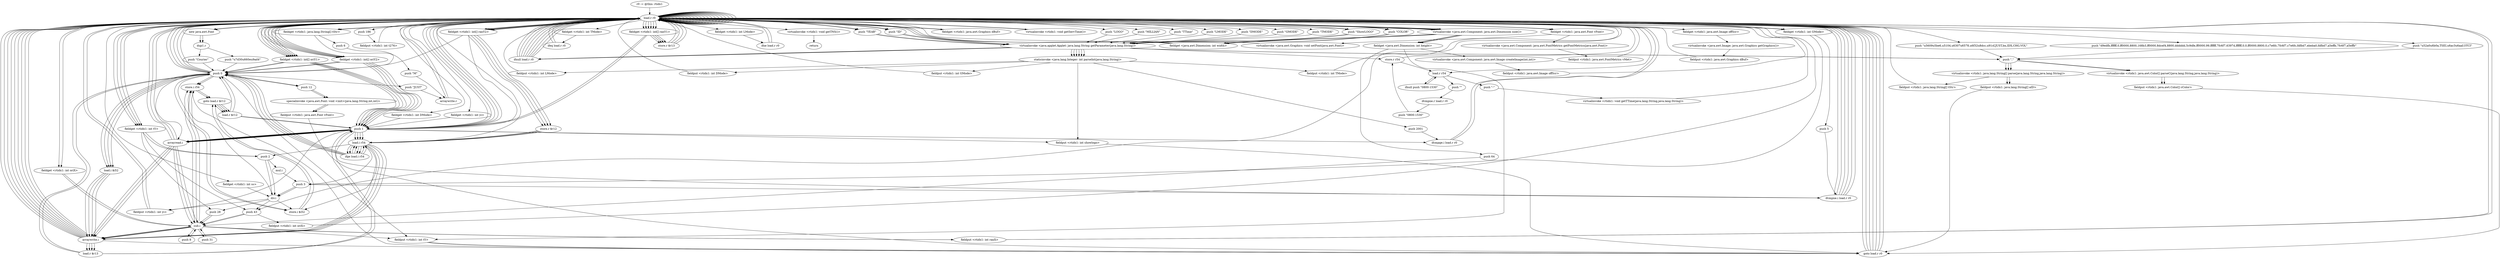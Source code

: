 digraph "" {
    "r0 := @this: rtidx1"
    "load.r r0"
    "r0 := @this: rtidx1"->"load.r r0";
    "push \"YEAR\""
    "load.r r0"->"push \"YEAR\"";
    "virtualinvoke <java.applet.Applet: java.lang.String getParameter(java.lang.String)>"
    "push \"YEAR\""->"virtualinvoke <java.applet.Applet: java.lang.String getParameter(java.lang.String)>";
    "ifnull load.r r0"
    "virtualinvoke <java.applet.Applet: java.lang.String getParameter(java.lang.String)>"->"ifnull load.r r0";
    "ifnull load.r r0"->"load.r r0";
    "load.r r0"->"push \"YEAR\"";
    "push \"YEAR\""->"virtualinvoke <java.applet.Applet: java.lang.String getParameter(java.lang.String)>";
    "staticinvoke <java.lang.Integer: int parseInt(java.lang.String)>"
    "virtualinvoke <java.applet.Applet: java.lang.String getParameter(java.lang.String)>"->"staticinvoke <java.lang.Integer: int parseInt(java.lang.String)>";
    "push 2001"
    "staticinvoke <java.lang.Integer: int parseInt(java.lang.String)>"->"push 2001";
    "ifcmpge.i load.r r0"
    "push 2001"->"ifcmpge.i load.r r0";
    "ifcmpge.i load.r r0"->"load.r r0";
    "push 186"
    "load.r r0"->"push 186";
    "fieldput <rtidx1: int t276>"
    "push 186"->"fieldput <rtidx1: int t276>";
    "fieldput <rtidx1: int t276>"->"load.r r0";
    "push \"ID\""
    "load.r r0"->"push \"ID\"";
    "push \"ID\""->"virtualinvoke <java.applet.Applet: java.lang.String getParameter(java.lang.String)>";
    "virtualinvoke <java.applet.Applet: java.lang.String getParameter(java.lang.String)>"->"ifnull load.r r0";
    "ifnull load.r r0"->"load.r r0";
    "load.r r0"->"load.r r0";
    "load.r r0"->"load.r r0";
    "load.r r0"->"push \"ID\"";
    "push \"ID\""->"virtualinvoke <java.applet.Applet: java.lang.String getParameter(java.lang.String)>";
    "push \",\""
    "virtualinvoke <java.applet.Applet: java.lang.String getParameter(java.lang.String)>"->"push \",\"";
    "virtualinvoke <rtidx1: java.lang.String[] parse(java.lang.String,java.lang.String)>"
    "push \",\""->"virtualinvoke <rtidx1: java.lang.String[] parse(java.lang.String,java.lang.String)>";
    "fieldput <rtidx1: java.lang.String[] aID>"
    "virtualinvoke <rtidx1: java.lang.String[] parse(java.lang.String,java.lang.String)>"->"fieldput <rtidx1: java.lang.String[] aID>";
    "goto load.r r0"
    "fieldput <rtidx1: java.lang.String[] aID>"->"goto load.r r0";
    "goto load.r r0"->"load.r r0";
    "load.r r0"->"load.r r0";
    "push \"\u5609\u5be6,\u5104,\u6307\u6578,\u6f32\u8dcc,\u91cf,JUST,bn,IDX,CHG,VOL\""
    "load.r r0"->"push \"\u5609\u5be6,\u5104,\u6307\u6578,\u6f32\u8dcc,\u91cf,JUST,bn,IDX,CHG,VOL\"";
    "push \"\u5609\u5be6,\u5104,\u6307\u6578,\u6f32\u8dcc,\u91cf,JUST,bn,IDX,CHG,VOL\""->"push \",\"";
    "push \",\""->"virtualinvoke <rtidx1: java.lang.String[] parse(java.lang.String,java.lang.String)>";
    "fieldput <rtidx1: java.lang.String[] tStr>"
    "virtualinvoke <rtidx1: java.lang.String[] parse(java.lang.String,java.lang.String)>"->"fieldput <rtidx1: java.lang.String[] tStr>";
    "fieldput <rtidx1: java.lang.String[] tStr>"->"load.r r0";
    "push \"LOGO\""
    "load.r r0"->"push \"LOGO\"";
    "push \"LOGO\""->"virtualinvoke <java.applet.Applet: java.lang.String getParameter(java.lang.String)>";
    "virtualinvoke <java.applet.Applet: java.lang.String getParameter(java.lang.String)>"->"ifnull load.r r0";
    "ifnull load.r r0"->"load.r r0";
    "fieldget <rtidx1: java.lang.String[] tStr>"
    "load.r r0"->"fieldget <rtidx1: java.lang.String[] tStr>";
    "push 0"
    "fieldget <rtidx1: java.lang.String[] tStr>"->"push 0";
    "push \"JUST\""
    "push 0"->"push \"JUST\"";
    "arraywrite.r"
    "push \"JUST\""->"arraywrite.r";
    "arraywrite.r"->"load.r r0";
    "push \"MILLIAN\""
    "load.r r0"->"push \"MILLIAN\"";
    "push \"MILLIAN\""->"virtualinvoke <java.applet.Applet: java.lang.String getParameter(java.lang.String)>";
    "virtualinvoke <java.applet.Applet: java.lang.String getParameter(java.lang.String)>"->"ifnull load.r r0";
    "ifnull load.r r0"->"load.r r0";
    "load.r r0"->"fieldget <rtidx1: java.lang.String[] tStr>";
    "push 6"
    "fieldget <rtidx1: java.lang.String[] tStr>"->"push 6";
    "push \"M\""
    "push 6"->"push \"M\"";
    "push \"M\""->"arraywrite.r";
    "arraywrite.r"->"load.r r0";
    "push \"TTime\""
    "load.r r0"->"push \"TTime\"";
    "push \"TTime\""->"virtualinvoke <java.applet.Applet: java.lang.String getParameter(java.lang.String)>";
    "store.r r54"
    "virtualinvoke <java.applet.Applet: java.lang.String getParameter(java.lang.String)>"->"store.r r54";
    "load.r r54"
    "store.r r54"->"load.r r54";
    "ifnull push \"0800-1530\""
    "load.r r54"->"ifnull push \"0800-1530\"";
    "ifnull push \"0800-1530\""->"load.r r54";
    "push \"\""
    "load.r r54"->"push \"\"";
    "ifcmpne.r load.r r0"
    "push \"\""->"ifcmpne.r load.r r0";
    "push \"0800-1530\""
    "ifcmpne.r load.r r0"->"push \"0800-1530\"";
    "push \"0800-1530\""->"store.r r54";
    "store.r r54"->"load.r r0";
    "load.r r0"->"load.r r54";
    "push \"-\""
    "load.r r54"->"push \"-\"";
    "virtualinvoke <rtidx1: void getTTime(java.lang.String,java.lang.String)>"
    "push \"-\""->"virtualinvoke <rtidx1: void getTTime(java.lang.String,java.lang.String)>";
    "virtualinvoke <rtidx1: void getTTime(java.lang.String,java.lang.String)>"->"load.r r0";
    "load.r r0"->"load.r r0";
    "push \"LMODE\""
    "load.r r0"->"push \"LMODE\"";
    "push \"LMODE\""->"virtualinvoke <java.applet.Applet: java.lang.String getParameter(java.lang.String)>";
    "virtualinvoke <java.applet.Applet: java.lang.String getParameter(java.lang.String)>"->"staticinvoke <java.lang.Integer: int parseInt(java.lang.String)>";
    "fieldput <rtidx1: int LMode>"
    "staticinvoke <java.lang.Integer: int parseInt(java.lang.String)>"->"fieldput <rtidx1: int LMode>";
    "fieldput <rtidx1: int LMode>"->"load.r r0";
    "load.r r0"->"load.r r0";
    "push \"DMODE\""
    "load.r r0"->"push \"DMODE\"";
    "push \"DMODE\""->"virtualinvoke <java.applet.Applet: java.lang.String getParameter(java.lang.String)>";
    "virtualinvoke <java.applet.Applet: java.lang.String getParameter(java.lang.String)>"->"staticinvoke <java.lang.Integer: int parseInt(java.lang.String)>";
    "fieldput <rtidx1: int DMode>"
    "staticinvoke <java.lang.Integer: int parseInt(java.lang.String)>"->"fieldput <rtidx1: int DMode>";
    "fieldput <rtidx1: int DMode>"->"load.r r0";
    "load.r r0"->"load.r r0";
    "push \"GMODE\""
    "load.r r0"->"push \"GMODE\"";
    "push \"GMODE\""->"virtualinvoke <java.applet.Applet: java.lang.String getParameter(java.lang.String)>";
    "virtualinvoke <java.applet.Applet: java.lang.String getParameter(java.lang.String)>"->"staticinvoke <java.lang.Integer: int parseInt(java.lang.String)>";
    "fieldput <rtidx1: int GMode>"
    "staticinvoke <java.lang.Integer: int parseInt(java.lang.String)>"->"fieldput <rtidx1: int GMode>";
    "fieldput <rtidx1: int GMode>"->"load.r r0";
    "load.r r0"->"load.r r0";
    "push \"TMODE\""
    "load.r r0"->"push \"TMODE\"";
    "push \"TMODE\""->"virtualinvoke <java.applet.Applet: java.lang.String getParameter(java.lang.String)>";
    "virtualinvoke <java.applet.Applet: java.lang.String getParameter(java.lang.String)>"->"staticinvoke <java.lang.Integer: int parseInt(java.lang.String)>";
    "fieldput <rtidx1: int TMode>"
    "staticinvoke <java.lang.Integer: int parseInt(java.lang.String)>"->"fieldput <rtidx1: int TMode>";
    "fieldput <rtidx1: int TMode>"->"load.r r0";
    "push \"ShowLOGO\""
    "load.r r0"->"push \"ShowLOGO\"";
    "push \"ShowLOGO\""->"virtualinvoke <java.applet.Applet: java.lang.String getParameter(java.lang.String)>";
    "virtualinvoke <java.applet.Applet: java.lang.String getParameter(java.lang.String)>"->"ifnull load.r r0";
    "ifnull load.r r0"->"load.r r0";
    "load.r r0"->"load.r r0";
    "load.r r0"->"push \"ShowLOGO\"";
    "push \"ShowLOGO\""->"virtualinvoke <java.applet.Applet: java.lang.String getParameter(java.lang.String)>";
    "virtualinvoke <java.applet.Applet: java.lang.String getParameter(java.lang.String)>"->"staticinvoke <java.lang.Integer: int parseInt(java.lang.String)>";
    "fieldput <rtidx1: int showlogo>"
    "staticinvoke <java.lang.Integer: int parseInt(java.lang.String)>"->"fieldput <rtidx1: int showlogo>";
    "fieldput <rtidx1: int showlogo>"->"goto load.r r0";
    "goto load.r r0"->"load.r r0";
    "push \"COLOR\""
    "load.r r0"->"push \"COLOR\"";
    "push \"COLOR\""->"virtualinvoke <java.applet.Applet: java.lang.String getParameter(java.lang.String)>";
    "virtualinvoke <java.applet.Applet: java.lang.String getParameter(java.lang.String)>"->"ifnull load.r r0";
    "ifnull load.r r0"->"load.r r0";
    "load.r r0"->"load.r r0";
    "load.r r0"->"load.r r0";
    "load.r r0"->"push \"COLOR\"";
    "push \"COLOR\""->"virtualinvoke <java.applet.Applet: java.lang.String getParameter(java.lang.String)>";
    "virtualinvoke <java.applet.Applet: java.lang.String getParameter(java.lang.String)>"->"push \",\"";
    "virtualinvoke <rtidx1: java.awt.Color[] parseC(java.lang.String,java.lang.String)>"
    "push \",\""->"virtualinvoke <rtidx1: java.awt.Color[] parseC(java.lang.String,java.lang.String)>";
    "fieldput <rtidx1: java.awt.Color[] cColor>"
    "virtualinvoke <rtidx1: java.awt.Color[] parseC(java.lang.String,java.lang.String)>"->"fieldput <rtidx1: java.awt.Color[] cColor>";
    "fieldput <rtidx1: java.awt.Color[] cColor>"->"goto load.r r0";
    "goto load.r r0"->"load.r r0";
    "fieldget <rtidx1: int TMode>"
    "load.r r0"->"fieldget <rtidx1: int TMode>";
    "ifeq load.r r0"
    "fieldget <rtidx1: int TMode>"->"ifeq load.r r0";
    "ifeq load.r r0"->"load.r r0";
    "fieldget <rtidx1: int GMode>"
    "load.r r0"->"fieldget <rtidx1: int GMode>";
    "push 5"
    "fieldget <rtidx1: int GMode>"->"push 5";
    "ifcmpne.i load.r r0"
    "push 5"->"ifcmpne.i load.r r0";
    "ifcmpne.i load.r r0"->"load.r r0";
    "load.r r0"->"push 0";
    "fieldput <rtidx1: int tY>"
    "push 0"->"fieldput <rtidx1: int tY>";
    "fieldput <rtidx1: int tY>"->"goto load.r r0";
    "goto load.r r0"->"load.r r0";
    "push 43"
    "load.r r0"->"push 43";
    "fieldput <rtidx1: int oriX>"
    "push 43"->"fieldput <rtidx1: int oriX>";
    "fieldput <rtidx1: int oriX>"->"load.r r0";
    "fieldget <rtidx1: int[] oriY2>"
    "load.r r0"->"fieldget <rtidx1: int[] oriY2>";
    "push 1"
    "fieldget <rtidx1: int[] oriY2>"->"push 1";
    "push 1"->"load.r r0";
    "fieldget <rtidx1: int tY>"
    "load.r r0"->"fieldget <rtidx1: int tY>";
    "push 28"
    "fieldget <rtidx1: int tY>"->"push 28";
    "sub.i"
    "push 28"->"sub.i";
    "arraywrite.i"
    "sub.i"->"arraywrite.i";
    "arraywrite.i"->"load.r r0";
    "load.r r0"->"fieldget <rtidx1: int GMode>";
    "push 3"
    "fieldget <rtidx1: int GMode>"->"push 3";
    "push 3"->"ifcmpne.i load.r r0";
    "ifcmpne.i load.r r0"->"load.r r0";
    "fieldget <rtidx1: int[] oriY1>"
    "load.r r0"->"fieldget <rtidx1: int[] oriY1>";
    "fieldget <rtidx1: int[] oriY1>"->"push 1";
    "push 1"->"load.r r0";
    "load.r r0"->"fieldget <rtidx1: int tY>";
    "push 2"
    "fieldget <rtidx1: int tY>"->"push 2";
    "div.i"
    "push 2"->"div.i";
    "div.i"->"push 28";
    "push 28"->"sub.i";
    "sub.i"->"arraywrite.i";
    "arraywrite.i"->"load.r r0";
    "load.r r0"->"fieldget <rtidx1: int tY>";
    "fieldget <rtidx1: int tY>"->"push 2";
    "push 2"->"div.i";
    "div.i"->"push 43";
    "push 43"->"sub.i";
    "store.i r54"
    "sub.i"->"store.i r54";
    "store.i r54"->"goto load.r r0";
    "goto load.r r0"->"load.r r0";
    "fieldget <rtidx1: int DMode>"
    "load.r r0"->"fieldget <rtidx1: int DMode>";
    "fieldget <rtidx1: int DMode>"->"push 1";
    "push 1"->"ifcmpne.i load.r r0";
    "ifcmpne.i load.r r0"->"load.r r0";
    "load.r r0"->"load.r r0";
    "virtualinvoke <java.awt.Component: java.awt.Dimension size()>"
    "load.r r0"->"virtualinvoke <java.awt.Component: java.awt.Dimension size()>";
    "fieldget <java.awt.Dimension: int width>"
    "virtualinvoke <java.awt.Component: java.awt.Dimension size()>"->"fieldget <java.awt.Dimension: int width>";
    "fieldget <java.awt.Dimension: int width>"->"load.r r0";
    "fieldget <rtidx1: int oriX>"
    "load.r r0"->"fieldget <rtidx1: int oriX>";
    "fieldget <rtidx1: int oriX>"->"sub.i";
    "push 31"
    "sub.i"->"push 31";
    "push 31"->"sub.i";
    "fieldput <rtidx1: int ranX>"
    "sub.i"->"fieldput <rtidx1: int ranX>";
    "fieldput <rtidx1: int ranX>"->"load.r r0";
    "fieldget <rtidx1: int[] ranY1>"
    "load.r r0"->"fieldget <rtidx1: int[] ranY1>";
    "store.r $r13"
    "fieldget <rtidx1: int[] ranY1>"->"store.r $r13";
    "store.r $r13"->"load.r r0";
    "fieldget <rtidx1: int[] ranY2>"
    "load.r r0"->"fieldget <rtidx1: int[] ranY2>";
    "store.r $r12"
    "fieldget <rtidx1: int[] ranY2>"->"store.r $r12";
    "load.i r54"
    "store.r $r12"->"load.i r54";
    "ifge load.i r54"
    "load.i r54"->"ifge load.i r54";
    "ifge load.i r54"->"push 0";
    "store.i $i52"
    "push 0"->"store.i $i52";
    "goto load.r $r12"
    "store.i $i52"->"goto load.r $r12";
    "load.r $r12"
    "goto load.r $r12"->"load.r $r12";
    "load.r $r12"->"push 0";
    "load.i $i52"
    "push 0"->"load.i $i52";
    "load.i $i52"->"arraywrite.i";
    "load.r $r13"
    "arraywrite.i"->"load.r $r13";
    "load.r $r13"->"push 0";
    "push 0"->"load.i $i52";
    "load.i $i52"->"arraywrite.i";
    "arraywrite.i"->"load.r r0";
    "load.r r0"->"fieldget <rtidx1: int[] ranY1>";
    "fieldget <rtidx1: int[] ranY1>"->"store.r $r13";
    "store.r $r13"->"load.r r0";
    "load.r r0"->"fieldget <rtidx1: int[] ranY2>";
    "fieldget <rtidx1: int[] ranY2>"->"store.r $r12";
    "store.r $r12"->"load.i r54";
    "load.i r54"->"ifge load.i r54";
    "ifge load.i r54"->"push 0";
    "push 0"->"store.i r54";
    "store.i r54"->"goto load.r $r12";
    "goto load.r $r12"->"load.r $r12";
    "load.r $r12"->"push 1";
    "push 1"->"load.i r54";
    "load.i r54"->"arraywrite.i";
    "arraywrite.i"->"load.r $r13";
    "load.r $r13"->"push 1";
    "push 1"->"load.i r54";
    "load.i r54"->"arraywrite.i";
    "arraywrite.i"->"load.r r0";
    "load.r r0"->"fieldget <rtidx1: int[] oriY2>";
    "fieldget <rtidx1: int[] oriY2>"->"push 0";
    "push 0"->"load.r r0";
    "load.r r0"->"fieldget <rtidx1: int[] oriY2>";
    "fieldget <rtidx1: int[] oriY2>"->"push 1";
    "arrayread.i"
    "push 1"->"arrayread.i";
    "arrayread.i"->"arraywrite.i";
    "arraywrite.i"->"load.r r0";
    "load.r r0"->"fieldget <rtidx1: int[] oriY1>";
    "fieldget <rtidx1: int[] oriY1>"->"push 0";
    "push 0"->"load.r r0";
    "load.r r0"->"fieldget <rtidx1: int[] oriY1>";
    "fieldget <rtidx1: int[] oriY1>"->"push 1";
    "push 1"->"arrayread.i";
    "arrayread.i"->"arraywrite.i";
    "arraywrite.i"->"goto load.r r0";
    "goto load.r r0"->"load.r r0";
    "load.r r0"->"load.r r0";
    "load.r r0"->"fieldget <rtidx1: int[] ranY1>";
    "fieldget <rtidx1: int[] ranY1>"->"push 1";
    "push 1"->"arrayread.i";
    "arrayread.i"->"load.r r0";
    "fieldget <rtidx1: int ss>"
    "load.r r0"->"fieldget <rtidx1: int ss>";
    "fieldget <rtidx1: int ss>"->"div.i";
    "fieldput <rtidx1: int yi>"
    "div.i"->"fieldput <rtidx1: int yi>";
    "fieldput <rtidx1: int yi>"->"load.r r0";
    "fieldget <rtidx1: int yi>"
    "load.r r0"->"fieldget <rtidx1: int yi>";
    "fieldget <rtidx1: int yi>"->"push 1";
    "push 1"->"ifcmpge.i load.r r0";
    "ifcmpge.i load.r r0"->"load.r r0";
    "load.r r0"->"push 1";
    "push 1"->"fieldput <rtidx1: int yi>";
    "fieldput <rtidx1: int yi>"->"load.r r0";
    "fieldget <rtidx1: int LMode>"
    "load.r r0"->"fieldget <rtidx1: int LMode>";
    "ifne load.r r0"
    "fieldget <rtidx1: int LMode>"->"ifne load.r r0";
    "ifne load.r r0"->"load.r r0";
    "new java.awt.Font"
    "load.r r0"->"new java.awt.Font";
    "dup1.r"
    "new java.awt.Font"->"dup1.r";
    "push \"\u7d30\u660e\u9ad4\""
    "dup1.r"->"push \"\u7d30\u660e\u9ad4\"";
    "push \"\u7d30\u660e\u9ad4\""->"push 0";
    "push 12"
    "push 0"->"push 12";
    "specialinvoke <java.awt.Font: void <init>(java.lang.String,int,int)>"
    "push 12"->"specialinvoke <java.awt.Font: void <init>(java.lang.String,int,int)>";
    "fieldput <rtidx1: java.awt.Font vFont>"
    "specialinvoke <java.awt.Font: void <init>(java.lang.String,int,int)>"->"fieldput <rtidx1: java.awt.Font vFont>";
    "fieldput <rtidx1: java.awt.Font vFont>"->"goto load.r r0";
    "goto load.r r0"->"load.r r0";
    "load.r r0"->"load.r r0";
    "load.r r0"->"load.r r0";
    "fieldget <rtidx1: java.awt.Font vFont>"
    "load.r r0"->"fieldget <rtidx1: java.awt.Font vFont>";
    "virtualinvoke <java.awt.Component: java.awt.FontMetrics getFontMetrics(java.awt.Font)>"
    "fieldget <rtidx1: java.awt.Font vFont>"->"virtualinvoke <java.awt.Component: java.awt.FontMetrics getFontMetrics(java.awt.Font)>";
    "fieldput <rtidx1: java.awt.FontMetrics vMet>"
    "virtualinvoke <java.awt.Component: java.awt.FontMetrics getFontMetrics(java.awt.Font)>"->"fieldput <rtidx1: java.awt.FontMetrics vMet>";
    "fieldput <rtidx1: java.awt.FontMetrics vMet>"->"load.r r0";
    "load.r r0"->"load.r r0";
    "load.r r0"->"load.r r0";
    "load.r r0"->"virtualinvoke <java.awt.Component: java.awt.Dimension size()>";
    "virtualinvoke <java.awt.Component: java.awt.Dimension size()>"->"fieldget <java.awt.Dimension: int width>";
    "fieldget <java.awt.Dimension: int width>"->"load.r r0";
    "load.r r0"->"virtualinvoke <java.awt.Component: java.awt.Dimension size()>";
    "fieldget <java.awt.Dimension: int height>"
    "virtualinvoke <java.awt.Component: java.awt.Dimension size()>"->"fieldget <java.awt.Dimension: int height>";
    "virtualinvoke <java.awt.Component: java.awt.Image createImage(int,int)>"
    "fieldget <java.awt.Dimension: int height>"->"virtualinvoke <java.awt.Component: java.awt.Image createImage(int,int)>";
    "fieldput <rtidx1: java.awt.Image offScr>"
    "virtualinvoke <java.awt.Component: java.awt.Image createImage(int,int)>"->"fieldput <rtidx1: java.awt.Image offScr>";
    "fieldput <rtidx1: java.awt.Image offScr>"->"load.r r0";
    "load.r r0"->"load.r r0";
    "fieldget <rtidx1: java.awt.Image offScr>"
    "load.r r0"->"fieldget <rtidx1: java.awt.Image offScr>";
    "virtualinvoke <java.awt.Image: java.awt.Graphics getGraphics()>"
    "fieldget <rtidx1: java.awt.Image offScr>"->"virtualinvoke <java.awt.Image: java.awt.Graphics getGraphics()>";
    "fieldput <rtidx1: java.awt.Graphics dBuf>"
    "virtualinvoke <java.awt.Image: java.awt.Graphics getGraphics()>"->"fieldput <rtidx1: java.awt.Graphics dBuf>";
    "fieldput <rtidx1: java.awt.Graphics dBuf>"->"load.r r0";
    "fieldget <rtidx1: java.awt.Graphics dBuf>"
    "load.r r0"->"fieldget <rtidx1: java.awt.Graphics dBuf>";
    "fieldget <rtidx1: java.awt.Graphics dBuf>"->"load.r r0";
    "load.r r0"->"fieldget <rtidx1: java.awt.Font vFont>";
    "virtualinvoke <java.awt.Graphics: void setFont(java.awt.Font)>"
    "fieldget <rtidx1: java.awt.Font vFont>"->"virtualinvoke <java.awt.Graphics: void setFont(java.awt.Font)>";
    "virtualinvoke <java.awt.Graphics: void setFont(java.awt.Font)>"->"load.r r0";
    "virtualinvoke <rtidx1: void getServTime()>"
    "load.r r0"->"virtualinvoke <rtidx1: void getServTime()>";
    "virtualinvoke <rtidx1: void getServTime()>"->"load.r r0";
    "virtualinvoke <rtidx1: void getTNS()>"
    "load.r r0"->"virtualinvoke <rtidx1: void getTNS()>";
    "return"
    "virtualinvoke <rtidx1: void getTNS()>"->"return";
    "ifne load.r r0"->"load.r r0";
    "load.r r0"->"new java.awt.Font";
    "new java.awt.Font"->"dup1.r";
    "push \"Courier\""
    "dup1.r"->"push \"Courier\"";
    "push \"Courier\""->"push 0";
    "push 0"->"push 12";
    "push 12"->"specialinvoke <java.awt.Font: void <init>(java.lang.String,int,int)>";
    "specialinvoke <java.awt.Font: void <init>(java.lang.String,int,int)>"->"fieldput <rtidx1: java.awt.Font vFont>";
    "ifge load.i r54"->"load.i r54";
    "load.i r54"->"push 3";
    "push 3"->"div.i";
    "div.i"->"store.i r54";
    "ifge load.i r54"->"load.i r54";
    "load.i r54"->"store.i $i52";
    "ifcmpne.i load.r r0"->"load.r r0";
    "load.r r0"->"load.r r0";
    "load.r r0"->"virtualinvoke <java.awt.Component: java.awt.Dimension size()>";
    "virtualinvoke <java.awt.Component: java.awt.Dimension size()>"->"fieldget <java.awt.Dimension: int width>";
    "fieldget <java.awt.Dimension: int width>"->"load.r r0";
    "load.r r0"->"fieldget <rtidx1: int oriX>";
    "fieldget <rtidx1: int oriX>"->"sub.i";
    "push 8"
    "sub.i"->"push 8";
    "push 8"->"sub.i";
    "sub.i"->"fieldput <rtidx1: int ranX>";
    "fieldput <rtidx1: int ranX>"->"load.r r0";
    "load.r r0"->"fieldget <rtidx1: int[] ranY1>";
    "fieldget <rtidx1: int[] ranY1>"->"store.r $r13";
    "store.r $r13"->"load.r r0";
    "load.r r0"->"fieldget <rtidx1: int[] ranY2>";
    "fieldget <rtidx1: int[] ranY2>"->"store.r $r12";
    "store.r $r12"->"load.i r54";
    "load.i r54"->"ifge load.i r54";
    "ifge load.i r54"->"push 0";
    "push 0"->"store.i $i52";
    "store.i $i52"->"goto load.r $r12";
    "goto load.r $r12"->"load.r $r12";
    "load.r $r12"->"push 0";
    "push 0"->"load.i $i52";
    "load.i $i52"->"arraywrite.i";
    "arraywrite.i"->"load.r $r13";
    "load.r $r13"->"push 0";
    "push 0"->"load.i $i52";
    "load.i $i52"->"arraywrite.i";
    "arraywrite.i"->"load.r r0";
    "load.r r0"->"fieldget <rtidx1: int[] ranY1>";
    "fieldget <rtidx1: int[] ranY1>"->"store.r $r13";
    "store.r $r13"->"load.r r0";
    "load.r r0"->"fieldget <rtidx1: int[] ranY2>";
    "fieldget <rtidx1: int[] ranY2>"->"store.r $r12";
    "store.r $r12"->"load.i r54";
    "load.i r54"->"ifge load.i r54";
    "ifge load.i r54"->"push 0";
    "push 0"->"store.i r54";
    "store.i r54"->"goto load.r $r12";
    "goto load.r $r12"->"load.r $r12";
    "load.r $r12"->"push 1";
    "push 1"->"load.i r54";
    "load.i r54"->"arraywrite.i";
    "arraywrite.i"->"load.r $r13";
    "load.r $r13"->"push 1";
    "push 1"->"load.i r54";
    "load.i r54"->"arraywrite.i";
    "arraywrite.i"->"load.r r0";
    "load.r r0"->"fieldget <rtidx1: int[] oriY2>";
    "fieldget <rtidx1: int[] oriY2>"->"push 0";
    "push 0"->"load.r r0";
    "load.r r0"->"fieldget <rtidx1: int[] oriY2>";
    "fieldget <rtidx1: int[] oriY2>"->"push 1";
    "push 1"->"arrayread.i";
    "arrayread.i"->"load.r r0";
    "load.r r0"->"fieldget <rtidx1: int[] ranY2>";
    "fieldget <rtidx1: int[] ranY2>"->"push 1";
    "push 1"->"arrayread.i";
    "arrayread.i"->"sub.i";
    "sub.i"->"arraywrite.i";
    "arraywrite.i"->"load.r r0";
    "load.r r0"->"fieldget <rtidx1: int[] oriY1>";
    "fieldget <rtidx1: int[] oriY1>"->"push 0";
    "push 0"->"load.r r0";
    "load.r r0"->"fieldget <rtidx1: int[] oriY1>";
    "fieldget <rtidx1: int[] oriY1>"->"push 1";
    "push 1"->"arrayread.i";
    "arrayread.i"->"load.r r0";
    "load.r r0"->"fieldget <rtidx1: int[] ranY1>";
    "fieldget <rtidx1: int[] ranY1>"->"push 1";
    "push 1"->"arrayread.i";
    "arrayread.i"->"sub.i";
    "sub.i"->"arraywrite.i";
    "ifge load.i r54"->"load.i r54";
    "load.i r54"->"load.r r0";
    "load.r r0"->"fieldget <rtidx1: int[] ranY2>";
    "fieldget <rtidx1: int[] ranY2>"->"push 0";
    "push 0"->"arrayread.i";
    "arrayread.i"->"sub.i";
    "sub.i"->"store.i r54";
    "ifge load.i r54"->"load.i r54";
    "load.i r54"->"push 2";
    "mul.i"
    "push 2"->"mul.i";
    "mul.i"->"push 3";
    "push 3"->"div.i";
    "div.i"->"store.i $i52";
    "ifcmpne.i load.r r0"->"load.r r0";
    "load.r r0"->"fieldget <rtidx1: int[] oriY1>";
    "fieldget <rtidx1: int[] oriY1>"->"push 1";
    "push 1"->"load.r r0";
    "load.r r0"->"fieldget <rtidx1: int[] oriY2>";
    "fieldget <rtidx1: int[] oriY2>"->"push 1";
    "push 1"->"arrayread.i";
    "arrayread.i"->"arraywrite.i";
    "arraywrite.i"->"load.r r0";
    "load.r r0"->"fieldget <rtidx1: int tY>";
    "fieldget <rtidx1: int tY>"->"push 43";
    "push 43"->"sub.i";
    "sub.i"->"store.i r54";
    "ifcmpne.i load.r r0"->"load.r r0";
    "load.r r0"->"load.r r0";
    "load.r r0"->"virtualinvoke <java.awt.Component: java.awt.Dimension size()>";
    "virtualinvoke <java.awt.Component: java.awt.Dimension size()>"->"fieldget <java.awt.Dimension: int height>";
    "push 64"
    "fieldget <java.awt.Dimension: int height>"->"push 64";
    "push 64"->"sub.i";
    "sub.i"->"fieldput <rtidx1: int tY>";
    "fieldput <rtidx1: int tY>"->"goto load.r r0";
    "ifeq load.r r0"->"load.r r0";
    "load.r r0"->"load.r r0";
    "load.r r0"->"virtualinvoke <java.awt.Component: java.awt.Dimension size()>";
    "virtualinvoke <java.awt.Component: java.awt.Dimension size()>"->"fieldget <java.awt.Dimension: int height>";
    "fieldget <java.awt.Dimension: int height>"->"fieldput <rtidx1: int tY>";
    "ifnull load.r r0"->"load.r r0";
    "load.r r0"->"load.r r0";
    "push \"d9edfb,ffffff,0,ff0000,8800,168b3,ff0000,8dcef4,8800,dddddd,5c9dfe,ff0000,99,ffffff,7fc6f7,6397d,ffffff,0,0,ff0000,8800,0,c7e6fc,7fc6f7,c7e6fc,fdfbd7,ebeba0,fdfbd7,a5effb,7fc6f7,a5effb\""
    "load.r r0"->"push \"d9edfb,ffffff,0,ff0000,8800,168b3,ff0000,8dcef4,8800,dddddd,5c9dfe,ff0000,99,ffffff,7fc6f7,6397d,ffffff,0,0,ff0000,8800,0,c7e6fc,7fc6f7,c7e6fc,fdfbd7,ebeba0,fdfbd7,a5effb,7fc6f7,a5effb\"";
    "push \"d9edfb,ffffff,0,ff0000,8800,168b3,ff0000,8dcef4,8800,dddddd,5c9dfe,ff0000,99,ffffff,7fc6f7,6397d,ffffff,0,0,ff0000,8800,0,c7e6fc,7fc6f7,c7e6fc,fdfbd7,ebeba0,fdfbd7,a5effb,7fc6f7,a5effb\""->"push \",\"";
    "push \",\""->"virtualinvoke <rtidx1: java.awt.Color[] parseC(java.lang.String,java.lang.String)>";
    "virtualinvoke <rtidx1: java.awt.Color[] parseC(java.lang.String,java.lang.String)>"->"fieldput <rtidx1: java.awt.Color[] cColor>";
    "ifnull load.r r0"->"load.r r0";
    "load.r r0"->"push 1";
    "push 1"->"fieldput <rtidx1: int showlogo>";
    "ifnull load.r r0"->"load.r r0";
    "load.r r0"->"load.r r0";
    "push \"\u52a0\u6b0a,TSEI,\u6ac3\u6aaf,OTCI\""
    "load.r r0"->"push \"\u52a0\u6b0a,TSEI,\u6ac3\u6aaf,OTCI\"";
    "push \"\u52a0\u6b0a,TSEI,\u6ac3\u6aaf,OTCI\""->"push \",\"";
    "push \",\""->"virtualinvoke <rtidx1: java.lang.String[] parse(java.lang.String,java.lang.String)>";
    "virtualinvoke <rtidx1: java.lang.String[] parse(java.lang.String,java.lang.String)>"->"fieldput <rtidx1: java.lang.String[] aID>";
}
